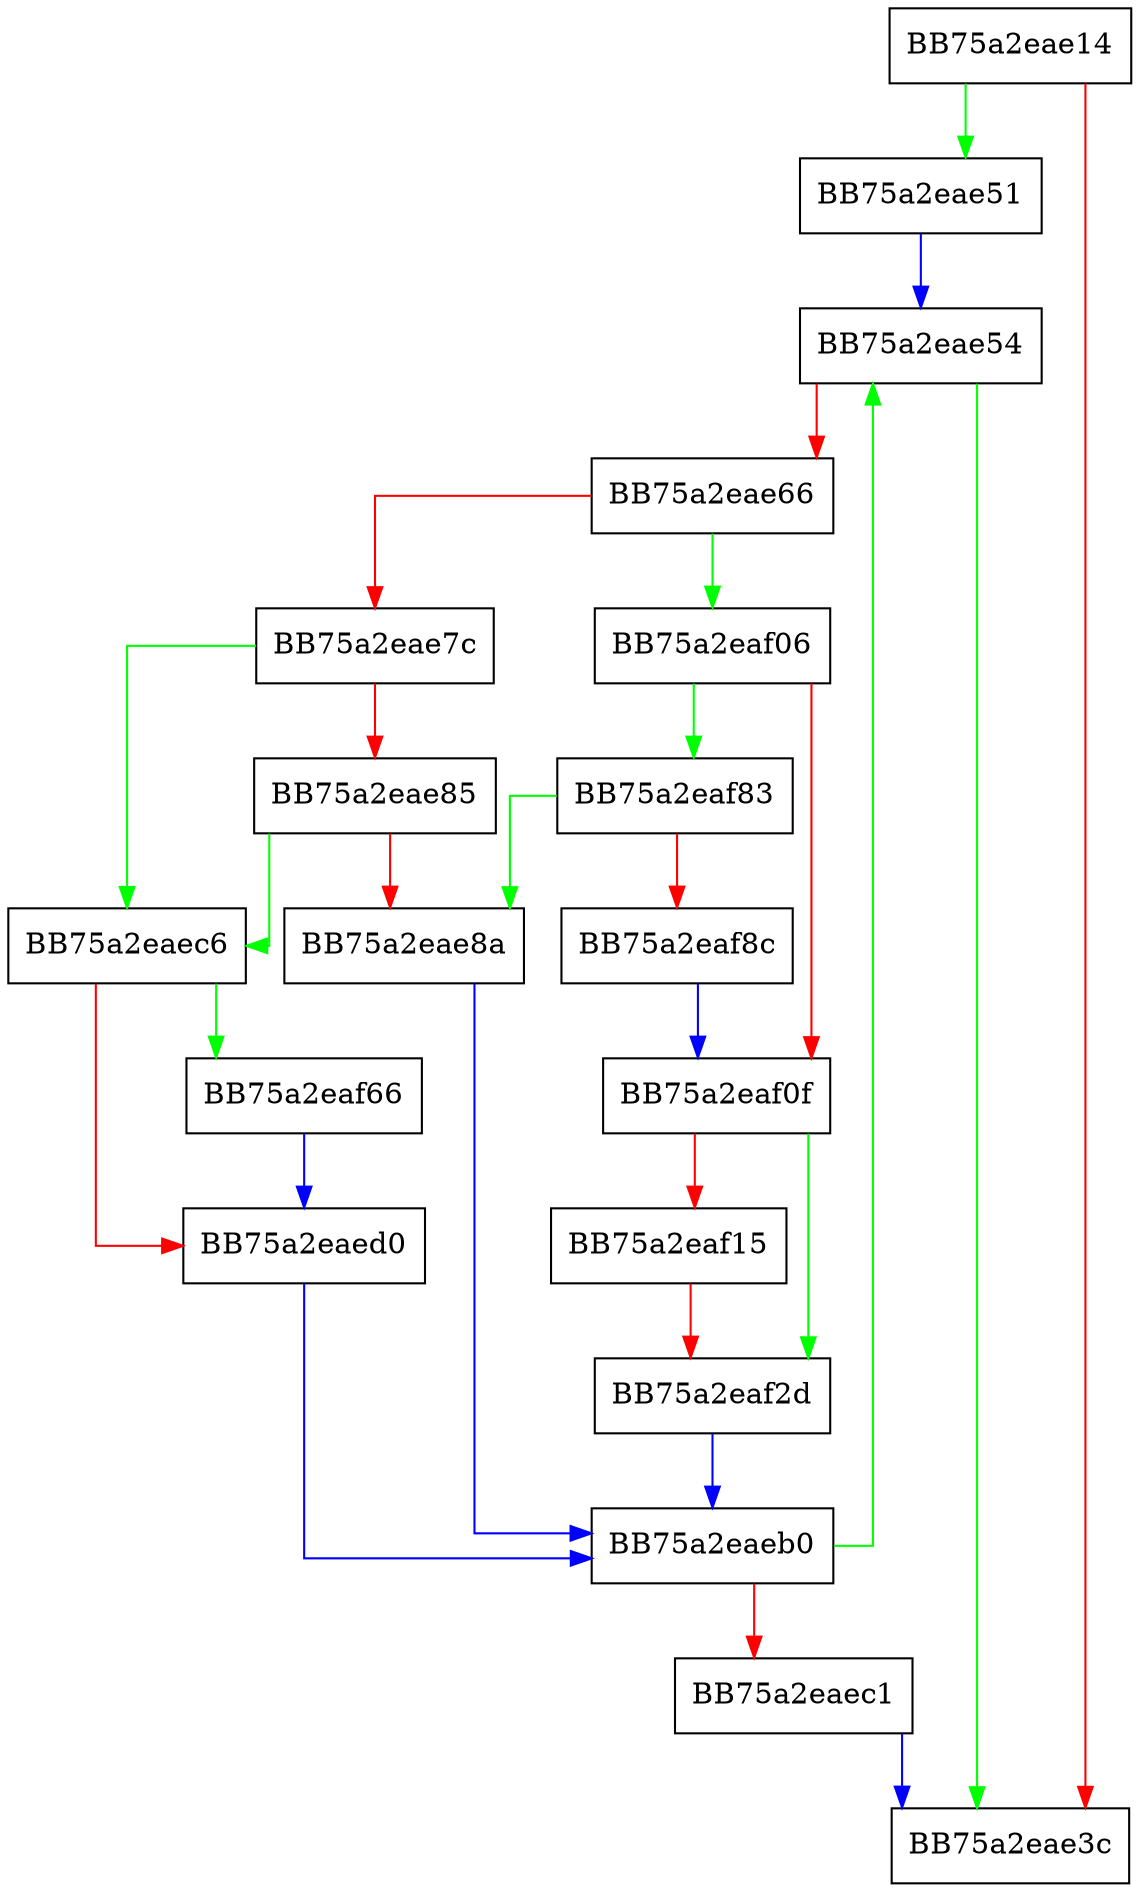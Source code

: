 digraph rebalance {
  node [shape="box"];
  graph [splines=ortho];
  BB75a2eae14 -> BB75a2eae51 [color="green"];
  BB75a2eae14 -> BB75a2eae3c [color="red"];
  BB75a2eae51 -> BB75a2eae54 [color="blue"];
  BB75a2eae54 -> BB75a2eae3c [color="green"];
  BB75a2eae54 -> BB75a2eae66 [color="red"];
  BB75a2eae66 -> BB75a2eaf06 [color="green"];
  BB75a2eae66 -> BB75a2eae7c [color="red"];
  BB75a2eae7c -> BB75a2eaec6 [color="green"];
  BB75a2eae7c -> BB75a2eae85 [color="red"];
  BB75a2eae85 -> BB75a2eaec6 [color="green"];
  BB75a2eae85 -> BB75a2eae8a [color="red"];
  BB75a2eae8a -> BB75a2eaeb0 [color="blue"];
  BB75a2eaeb0 -> BB75a2eae54 [color="green"];
  BB75a2eaeb0 -> BB75a2eaec1 [color="red"];
  BB75a2eaec1 -> BB75a2eae3c [color="blue"];
  BB75a2eaec6 -> BB75a2eaf66 [color="green"];
  BB75a2eaec6 -> BB75a2eaed0 [color="red"];
  BB75a2eaed0 -> BB75a2eaeb0 [color="blue"];
  BB75a2eaf06 -> BB75a2eaf83 [color="green"];
  BB75a2eaf06 -> BB75a2eaf0f [color="red"];
  BB75a2eaf0f -> BB75a2eaf2d [color="green"];
  BB75a2eaf0f -> BB75a2eaf15 [color="red"];
  BB75a2eaf15 -> BB75a2eaf2d [color="red"];
  BB75a2eaf2d -> BB75a2eaeb0 [color="blue"];
  BB75a2eaf66 -> BB75a2eaed0 [color="blue"];
  BB75a2eaf83 -> BB75a2eae8a [color="green"];
  BB75a2eaf83 -> BB75a2eaf8c [color="red"];
  BB75a2eaf8c -> BB75a2eaf0f [color="blue"];
}